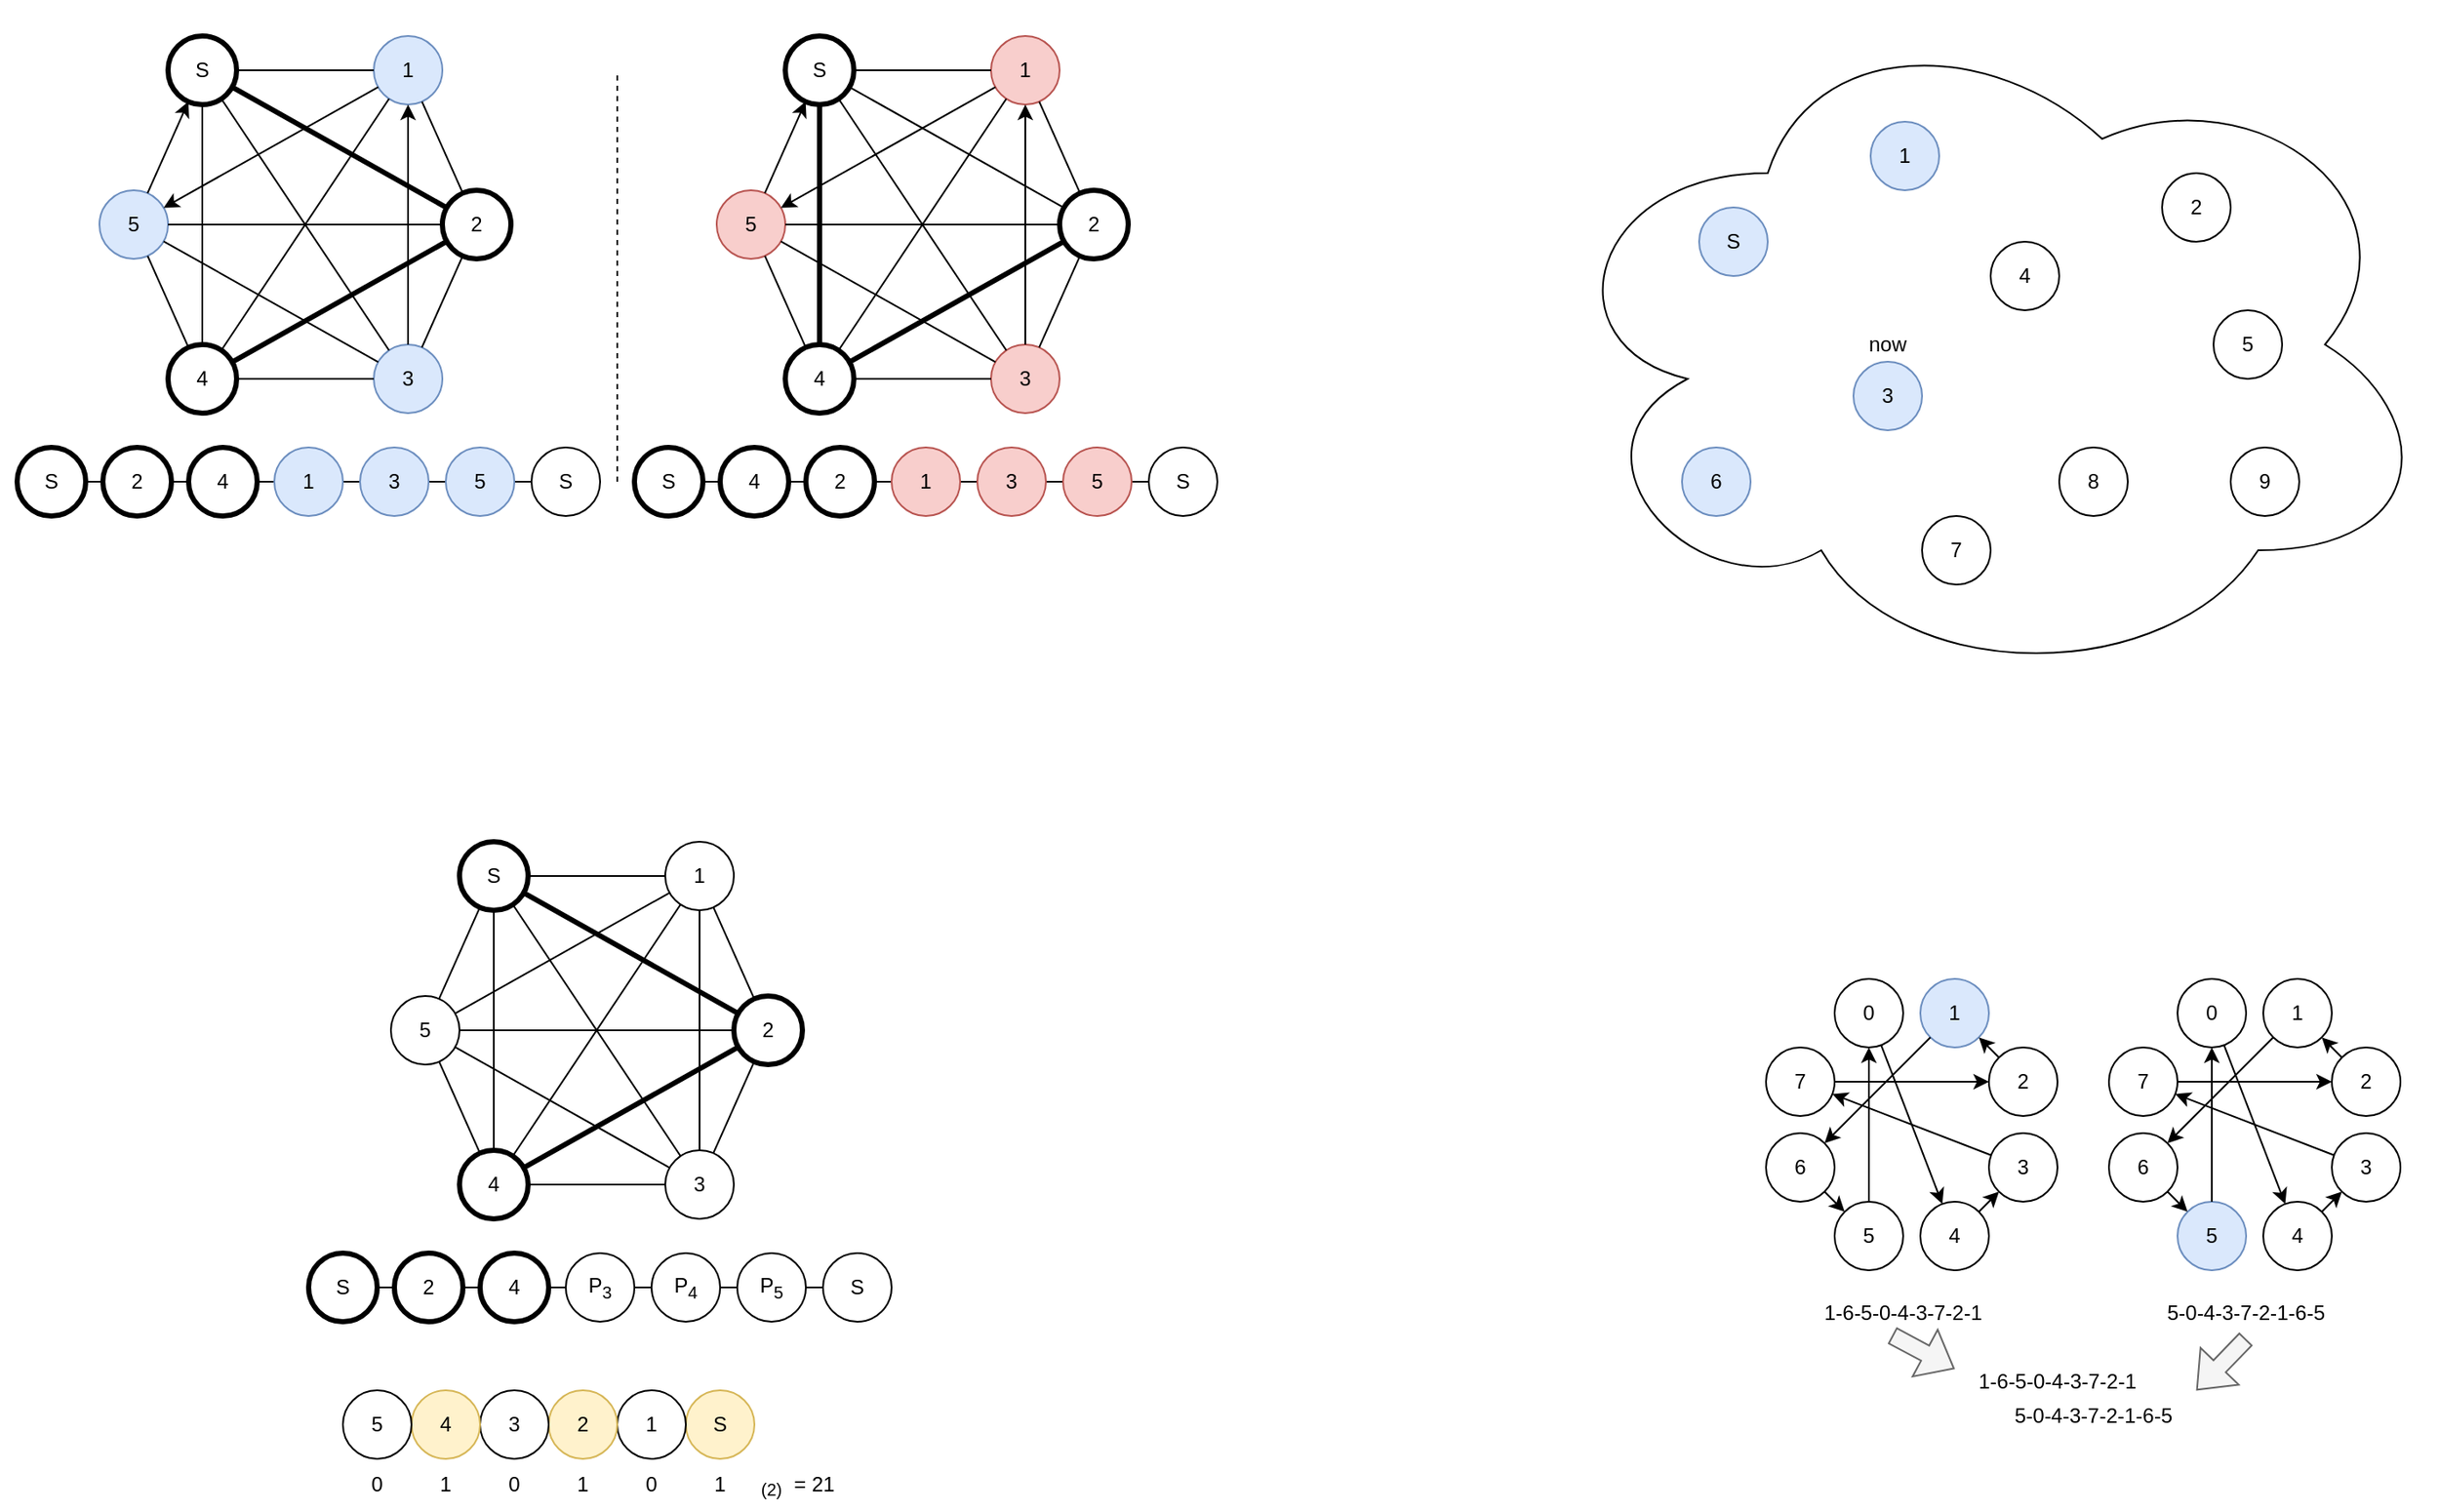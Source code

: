 <mxfile version="26.2.14">
  <diagram name="페이지-1" id="gB-FAqSu-B3ke2kAs8GE">
    <mxGraphModel dx="2066" dy="-32" grid="1" gridSize="10" guides="1" tooltips="1" connect="1" arrows="1" fold="1" page="1" pageScale="1" pageWidth="827" pageHeight="1169" math="0" shadow="0">
      <root>
        <mxCell id="0" />
        <mxCell id="1" parent="0" />
        <mxCell id="DztG8jWdw_vd6ydKxD23-209" value="" style="rounded=0;whiteSpace=wrap;html=1;strokeColor=none;" parent="1" vertex="1">
          <mxGeometry x="1100" y="1940" width="390" height="290" as="geometry" />
        </mxCell>
        <mxCell id="DztG8jWdw_vd6ydKxD23-167" value="" style="ellipse;shape=cloud;whiteSpace=wrap;html=1;" parent="1" vertex="1">
          <mxGeometry x="981" y="1380" width="520" height="400" as="geometry" />
        </mxCell>
        <mxCell id="DztG8jWdw_vd6ydKxD23-152" value="" style="rounded=0;whiteSpace=wrap;html=1;strokeColor=none;" parent="1" vertex="1">
          <mxGeometry x="270" y="2180" width="310" height="80" as="geometry" />
        </mxCell>
        <mxCell id="DztG8jWdw_vd6ydKxD23-26" value="" style="rounded=0;whiteSpace=wrap;html=1;strokeColor=none;" parent="1" vertex="1">
          <mxGeometry x="80" y="1390" width="360" height="300" as="geometry" />
        </mxCell>
        <mxCell id="DztG8jWdw_vd6ydKxD23-39" value="" style="endArrow=none;html=1;rounded=0;" parent="1" source="DztG8jWdw_vd6ydKxD23-32" target="DztG8jWdw_vd6ydKxD23-36" edge="1">
          <mxGeometry width="50" height="50" relative="1" as="geometry">
            <mxPoint x="230" y="1660" as="sourcePoint" />
            <mxPoint x="280" y="1610" as="targetPoint" />
          </mxGeometry>
        </mxCell>
        <mxCell id="DztG8jWdw_vd6ydKxD23-1" value="S" style="ellipse;whiteSpace=wrap;html=1;aspect=fixed;strokeWidth=3;" parent="1" vertex="1">
          <mxGeometry x="178" y="1400" width="40" height="40" as="geometry" />
        </mxCell>
        <mxCell id="DztG8jWdw_vd6ydKxD23-2" value="1" style="ellipse;whiteSpace=wrap;html=1;aspect=fixed;fillColor=#dae8fc;strokeColor=#6c8ebf;" parent="1" vertex="1">
          <mxGeometry x="298" y="1400" width="40" height="40" as="geometry" />
        </mxCell>
        <mxCell id="DztG8jWdw_vd6ydKxD23-3" value="4" style="ellipse;whiteSpace=wrap;html=1;aspect=fixed;strokeWidth=3;" parent="1" vertex="1">
          <mxGeometry x="178" y="1580" width="40" height="40" as="geometry" />
        </mxCell>
        <mxCell id="DztG8jWdw_vd6ydKxD23-4" value="3" style="ellipse;whiteSpace=wrap;html=1;aspect=fixed;fillColor=#dae8fc;strokeColor=#6c8ebf;" parent="1" vertex="1">
          <mxGeometry x="298" y="1580" width="40" height="40" as="geometry" />
        </mxCell>
        <mxCell id="DztG8jWdw_vd6ydKxD23-5" value="2" style="ellipse;whiteSpace=wrap;html=1;aspect=fixed;strokeWidth=3;" parent="1" vertex="1">
          <mxGeometry x="338" y="1490" width="40" height="40" as="geometry" />
        </mxCell>
        <mxCell id="DztG8jWdw_vd6ydKxD23-6" value="5" style="ellipse;whiteSpace=wrap;html=1;aspect=fixed;fillColor=#dae8fc;strokeColor=#6c8ebf;" parent="1" vertex="1">
          <mxGeometry x="138" y="1490" width="40" height="40" as="geometry" />
        </mxCell>
        <mxCell id="DztG8jWdw_vd6ydKxD23-15" value="" style="endArrow=none;html=1;rounded=0;" parent="1" source="DztG8jWdw_vd6ydKxD23-6" target="DztG8jWdw_vd6ydKxD23-4" edge="1">
          <mxGeometry width="50" height="50" relative="1" as="geometry">
            <mxPoint x="368" y="1640" as="sourcePoint" />
            <mxPoint x="418" y="1590" as="targetPoint" />
          </mxGeometry>
        </mxCell>
        <mxCell id="DztG8jWdw_vd6ydKxD23-16" value="" style="endArrow=none;html=1;rounded=0;" parent="1" source="DztG8jWdw_vd6ydKxD23-6" target="DztG8jWdw_vd6ydKxD23-5" edge="1">
          <mxGeometry width="50" height="50" relative="1" as="geometry">
            <mxPoint x="368" y="1640" as="sourcePoint" />
            <mxPoint x="418" y="1590" as="targetPoint" />
          </mxGeometry>
        </mxCell>
        <mxCell id="DztG8jWdw_vd6ydKxD23-17" value="" style="endArrow=none;html=1;rounded=0;strokeWidth=3;" parent="1" source="DztG8jWdw_vd6ydKxD23-5" target="DztG8jWdw_vd6ydKxD23-1" edge="1">
          <mxGeometry width="50" height="50" relative="1" as="geometry">
            <mxPoint x="368" y="1640" as="sourcePoint" />
            <mxPoint x="418" y="1590" as="targetPoint" />
          </mxGeometry>
        </mxCell>
        <mxCell id="DztG8jWdw_vd6ydKxD23-18" value="" style="endArrow=none;html=1;rounded=0;" parent="1" source="DztG8jWdw_vd6ydKxD23-3" target="DztG8jWdw_vd6ydKxD23-2" edge="1">
          <mxGeometry width="50" height="50" relative="1" as="geometry">
            <mxPoint x="368" y="1640" as="sourcePoint" />
            <mxPoint x="318" y="1420" as="targetPoint" />
          </mxGeometry>
        </mxCell>
        <mxCell id="DztG8jWdw_vd6ydKxD23-19" value="" style="endArrow=none;html=1;rounded=0;" parent="1" source="DztG8jWdw_vd6ydKxD23-3" target="DztG8jWdw_vd6ydKxD23-1" edge="1">
          <mxGeometry width="50" height="50" relative="1" as="geometry">
            <mxPoint x="368" y="1640" as="sourcePoint" />
            <mxPoint x="418" y="1590" as="targetPoint" />
          </mxGeometry>
        </mxCell>
        <mxCell id="DztG8jWdw_vd6ydKxD23-21" value="" style="endArrow=none;html=1;rounded=0;" parent="1" source="DztG8jWdw_vd6ydKxD23-3" target="DztG8jWdw_vd6ydKxD23-6" edge="1">
          <mxGeometry width="50" height="50" relative="1" as="geometry">
            <mxPoint x="368" y="1640" as="sourcePoint" />
            <mxPoint x="418" y="1590" as="targetPoint" />
          </mxGeometry>
        </mxCell>
        <mxCell id="DztG8jWdw_vd6ydKxD23-22" value="" style="endArrow=none;html=1;rounded=0;" parent="1" source="DztG8jWdw_vd6ydKxD23-3" target="DztG8jWdw_vd6ydKxD23-4" edge="1">
          <mxGeometry width="50" height="50" relative="1" as="geometry">
            <mxPoint x="368" y="1630" as="sourcePoint" />
            <mxPoint x="418" y="1580" as="targetPoint" />
          </mxGeometry>
        </mxCell>
        <mxCell id="DztG8jWdw_vd6ydKxD23-23" value="" style="endArrow=none;html=1;rounded=0;" parent="1" source="DztG8jWdw_vd6ydKxD23-4" target="DztG8jWdw_vd6ydKxD23-5" edge="1">
          <mxGeometry width="50" height="50" relative="1" as="geometry">
            <mxPoint x="368" y="1640" as="sourcePoint" />
            <mxPoint x="418" y="1590" as="targetPoint" />
          </mxGeometry>
        </mxCell>
        <mxCell id="DztG8jWdw_vd6ydKxD23-24" value="" style="endArrow=none;html=1;rounded=0;" parent="1" source="DztG8jWdw_vd6ydKxD23-5" target="DztG8jWdw_vd6ydKxD23-2" edge="1">
          <mxGeometry width="50" height="50" relative="1" as="geometry">
            <mxPoint x="368" y="1640" as="sourcePoint" />
            <mxPoint x="418" y="1590" as="targetPoint" />
          </mxGeometry>
        </mxCell>
        <mxCell id="DztG8jWdw_vd6ydKxD23-25" value="" style="endArrow=none;html=1;rounded=0;" parent="1" source="DztG8jWdw_vd6ydKxD23-2" target="DztG8jWdw_vd6ydKxD23-1" edge="1">
          <mxGeometry width="50" height="50" relative="1" as="geometry">
            <mxPoint x="368" y="1650" as="sourcePoint" />
            <mxPoint x="418" y="1600" as="targetPoint" />
          </mxGeometry>
        </mxCell>
        <mxCell id="DztG8jWdw_vd6ydKxD23-28" value="" style="endArrow=none;html=1;rounded=0;strokeWidth=3;" parent="1" source="DztG8jWdw_vd6ydKxD23-3" target="DztG8jWdw_vd6ydKxD23-5" edge="1">
          <mxGeometry width="50" height="50" relative="1" as="geometry">
            <mxPoint x="268" y="1660" as="sourcePoint" />
            <mxPoint x="318" y="1610" as="targetPoint" />
          </mxGeometry>
        </mxCell>
        <mxCell id="DztG8jWdw_vd6ydKxD23-29" value="" style="endArrow=none;html=1;rounded=0;" parent="1" source="DztG8jWdw_vd6ydKxD23-1" target="DztG8jWdw_vd6ydKxD23-4" edge="1">
          <mxGeometry width="50" height="50" relative="1" as="geometry">
            <mxPoint x="268" y="1660" as="sourcePoint" />
            <mxPoint x="318" y="1610" as="targetPoint" />
          </mxGeometry>
        </mxCell>
        <mxCell id="DztG8jWdw_vd6ydKxD23-32" value="S" style="ellipse;whiteSpace=wrap;html=1;aspect=fixed;strokeWidth=3;" parent="1" vertex="1">
          <mxGeometry x="90" y="1640" width="40" height="40" as="geometry" />
        </mxCell>
        <mxCell id="DztG8jWdw_vd6ydKxD23-33" value="2" style="ellipse;whiteSpace=wrap;html=1;aspect=fixed;strokeWidth=3;" parent="1" vertex="1">
          <mxGeometry x="140" y="1640" width="40" height="40" as="geometry" />
        </mxCell>
        <mxCell id="DztG8jWdw_vd6ydKxD23-34" value="1" style="ellipse;whiteSpace=wrap;html=1;aspect=fixed;fillColor=#dae8fc;strokeColor=#6c8ebf;" parent="1" vertex="1">
          <mxGeometry x="240" y="1640" width="40" height="40" as="geometry" />
        </mxCell>
        <mxCell id="DztG8jWdw_vd6ydKxD23-35" value="4" style="ellipse;whiteSpace=wrap;html=1;aspect=fixed;strokeWidth=3;" parent="1" vertex="1">
          <mxGeometry x="190" y="1640" width="40" height="40" as="geometry" />
        </mxCell>
        <mxCell id="DztG8jWdw_vd6ydKxD23-36" value="S" style="ellipse;whiteSpace=wrap;html=1;aspect=fixed;" parent="1" vertex="1">
          <mxGeometry x="390" y="1640" width="40" height="40" as="geometry" />
        </mxCell>
        <mxCell id="DztG8jWdw_vd6ydKxD23-37" value="5" style="ellipse;whiteSpace=wrap;html=1;aspect=fixed;fillColor=#dae8fc;strokeColor=#6c8ebf;" parent="1" vertex="1">
          <mxGeometry x="340" y="1640" width="40" height="40" as="geometry" />
        </mxCell>
        <mxCell id="DztG8jWdw_vd6ydKxD23-38" value="3" style="ellipse;whiteSpace=wrap;html=1;aspect=fixed;fillColor=#dae8fc;strokeColor=#6c8ebf;" parent="1" vertex="1">
          <mxGeometry x="290" y="1640" width="40" height="40" as="geometry" />
        </mxCell>
        <mxCell id="DztG8jWdw_vd6ydKxD23-40" value="" style="rounded=0;whiteSpace=wrap;html=1;strokeColor=none;" parent="1" vertex="1">
          <mxGeometry x="440" y="1390" width="360" height="300" as="geometry" />
        </mxCell>
        <mxCell id="DztG8jWdw_vd6ydKxD23-41" value="" style="endArrow=none;html=1;rounded=0;" parent="1" source="DztG8jWdw_vd6ydKxD23-63" target="DztG8jWdw_vd6ydKxD23-67" edge="1">
          <mxGeometry width="50" height="50" relative="1" as="geometry">
            <mxPoint x="590" y="1660" as="sourcePoint" />
            <mxPoint x="640" y="1610" as="targetPoint" />
          </mxGeometry>
        </mxCell>
        <mxCell id="DztG8jWdw_vd6ydKxD23-42" value="S" style="ellipse;whiteSpace=wrap;html=1;aspect=fixed;strokeWidth=3;" parent="1" vertex="1">
          <mxGeometry x="538" y="1400" width="40" height="40" as="geometry" />
        </mxCell>
        <mxCell id="DztG8jWdw_vd6ydKxD23-43" value="1" style="ellipse;whiteSpace=wrap;html=1;aspect=fixed;fillColor=#f8cecc;strokeColor=#b85450;" parent="1" vertex="1">
          <mxGeometry x="658" y="1400" width="40" height="40" as="geometry" />
        </mxCell>
        <mxCell id="DztG8jWdw_vd6ydKxD23-44" value="4" style="ellipse;whiteSpace=wrap;html=1;aspect=fixed;strokeWidth=3;" parent="1" vertex="1">
          <mxGeometry x="538" y="1580" width="40" height="40" as="geometry" />
        </mxCell>
        <mxCell id="DztG8jWdw_vd6ydKxD23-45" value="3" style="ellipse;whiteSpace=wrap;html=1;aspect=fixed;fillColor=#f8cecc;strokeColor=#b85450;" parent="1" vertex="1">
          <mxGeometry x="658" y="1580" width="40" height="40" as="geometry" />
        </mxCell>
        <mxCell id="DztG8jWdw_vd6ydKxD23-46" value="2" style="ellipse;whiteSpace=wrap;html=1;aspect=fixed;strokeWidth=3;" parent="1" vertex="1">
          <mxGeometry x="698" y="1490" width="40" height="40" as="geometry" />
        </mxCell>
        <mxCell id="DztG8jWdw_vd6ydKxD23-47" value="5" style="ellipse;whiteSpace=wrap;html=1;aspect=fixed;fillColor=#f8cecc;strokeColor=#b85450;" parent="1" vertex="1">
          <mxGeometry x="498" y="1490" width="40" height="40" as="geometry" />
        </mxCell>
        <mxCell id="DztG8jWdw_vd6ydKxD23-48" value="" style="endArrow=none;html=1;rounded=0;" parent="1" source="DztG8jWdw_vd6ydKxD23-47" target="DztG8jWdw_vd6ydKxD23-45" edge="1">
          <mxGeometry width="50" height="50" relative="1" as="geometry">
            <mxPoint x="728" y="1640" as="sourcePoint" />
            <mxPoint x="778" y="1590" as="targetPoint" />
          </mxGeometry>
        </mxCell>
        <mxCell id="DztG8jWdw_vd6ydKxD23-49" value="" style="endArrow=none;html=1;rounded=0;" parent="1" source="DztG8jWdw_vd6ydKxD23-47" target="DztG8jWdw_vd6ydKxD23-46" edge="1">
          <mxGeometry width="50" height="50" relative="1" as="geometry">
            <mxPoint x="728" y="1640" as="sourcePoint" />
            <mxPoint x="778" y="1590" as="targetPoint" />
          </mxGeometry>
        </mxCell>
        <mxCell id="DztG8jWdw_vd6ydKxD23-50" value="" style="endArrow=none;html=1;rounded=0;strokeWidth=1;" parent="1" source="DztG8jWdw_vd6ydKxD23-46" target="DztG8jWdw_vd6ydKxD23-42" edge="1">
          <mxGeometry width="50" height="50" relative="1" as="geometry">
            <mxPoint x="728" y="1640" as="sourcePoint" />
            <mxPoint x="778" y="1590" as="targetPoint" />
          </mxGeometry>
        </mxCell>
        <mxCell id="DztG8jWdw_vd6ydKxD23-51" value="" style="endArrow=none;html=1;rounded=0;" parent="1" source="DztG8jWdw_vd6ydKxD23-44" target="DztG8jWdw_vd6ydKxD23-43" edge="1">
          <mxGeometry width="50" height="50" relative="1" as="geometry">
            <mxPoint x="728" y="1640" as="sourcePoint" />
            <mxPoint x="678" y="1420" as="targetPoint" />
          </mxGeometry>
        </mxCell>
        <mxCell id="DztG8jWdw_vd6ydKxD23-52" value="" style="endArrow=none;html=1;rounded=0;strokeWidth=3;" parent="1" source="DztG8jWdw_vd6ydKxD23-44" target="DztG8jWdw_vd6ydKxD23-42" edge="1">
          <mxGeometry width="50" height="50" relative="1" as="geometry">
            <mxPoint x="728" y="1640" as="sourcePoint" />
            <mxPoint x="778" y="1590" as="targetPoint" />
          </mxGeometry>
        </mxCell>
        <mxCell id="DztG8jWdw_vd6ydKxD23-53" value="" style="endArrow=classic;html=1;rounded=0;startArrow=none;startFill=0;endFill=1;" parent="1" source="DztG8jWdw_vd6ydKxD23-47" target="DztG8jWdw_vd6ydKxD23-42" edge="1">
          <mxGeometry width="50" height="50" relative="1" as="geometry">
            <mxPoint x="728" y="1640" as="sourcePoint" />
            <mxPoint x="778" y="1590" as="targetPoint" />
          </mxGeometry>
        </mxCell>
        <mxCell id="DztG8jWdw_vd6ydKxD23-54" value="" style="endArrow=none;html=1;rounded=0;" parent="1" source="DztG8jWdw_vd6ydKxD23-44" target="DztG8jWdw_vd6ydKxD23-47" edge="1">
          <mxGeometry width="50" height="50" relative="1" as="geometry">
            <mxPoint x="728" y="1640" as="sourcePoint" />
            <mxPoint x="778" y="1590" as="targetPoint" />
          </mxGeometry>
        </mxCell>
        <mxCell id="DztG8jWdw_vd6ydKxD23-55" value="" style="endArrow=none;html=1;rounded=0;" parent="1" source="DztG8jWdw_vd6ydKxD23-44" target="DztG8jWdw_vd6ydKxD23-45" edge="1">
          <mxGeometry width="50" height="50" relative="1" as="geometry">
            <mxPoint x="728" y="1630" as="sourcePoint" />
            <mxPoint x="778" y="1580" as="targetPoint" />
          </mxGeometry>
        </mxCell>
        <mxCell id="DztG8jWdw_vd6ydKxD23-56" value="" style="endArrow=none;html=1;rounded=0;" parent="1" source="DztG8jWdw_vd6ydKxD23-45" target="DztG8jWdw_vd6ydKxD23-46" edge="1">
          <mxGeometry width="50" height="50" relative="1" as="geometry">
            <mxPoint x="728" y="1640" as="sourcePoint" />
            <mxPoint x="778" y="1590" as="targetPoint" />
          </mxGeometry>
        </mxCell>
        <mxCell id="DztG8jWdw_vd6ydKxD23-57" value="" style="endArrow=none;html=1;rounded=0;" parent="1" source="DztG8jWdw_vd6ydKxD23-46" target="DztG8jWdw_vd6ydKxD23-43" edge="1">
          <mxGeometry width="50" height="50" relative="1" as="geometry">
            <mxPoint x="728" y="1640" as="sourcePoint" />
            <mxPoint x="778" y="1590" as="targetPoint" />
          </mxGeometry>
        </mxCell>
        <mxCell id="DztG8jWdw_vd6ydKxD23-58" value="" style="endArrow=none;html=1;rounded=0;" parent="1" source="DztG8jWdw_vd6ydKxD23-43" target="DztG8jWdw_vd6ydKxD23-42" edge="1">
          <mxGeometry width="50" height="50" relative="1" as="geometry">
            <mxPoint x="728" y="1650" as="sourcePoint" />
            <mxPoint x="778" y="1600" as="targetPoint" />
          </mxGeometry>
        </mxCell>
        <mxCell id="DztG8jWdw_vd6ydKxD23-59" value="" style="endArrow=none;html=1;rounded=0;strokeWidth=3;" parent="1" source="DztG8jWdw_vd6ydKxD23-44" target="DztG8jWdw_vd6ydKxD23-46" edge="1">
          <mxGeometry width="50" height="50" relative="1" as="geometry">
            <mxPoint x="628" y="1660" as="sourcePoint" />
            <mxPoint x="678" y="1610" as="targetPoint" />
          </mxGeometry>
        </mxCell>
        <mxCell id="DztG8jWdw_vd6ydKxD23-60" value="" style="endArrow=none;html=1;rounded=0;" parent="1" source="DztG8jWdw_vd6ydKxD23-42" target="DztG8jWdw_vd6ydKxD23-45" edge="1">
          <mxGeometry width="50" height="50" relative="1" as="geometry">
            <mxPoint x="628" y="1660" as="sourcePoint" />
            <mxPoint x="678" y="1610" as="targetPoint" />
          </mxGeometry>
        </mxCell>
        <mxCell id="DztG8jWdw_vd6ydKxD23-61" value="" style="endArrow=none;html=1;rounded=0;startArrow=classic;startFill=1;" parent="1" source="DztG8jWdw_vd6ydKxD23-43" target="DztG8jWdw_vd6ydKxD23-45" edge="1">
          <mxGeometry width="50" height="50" relative="1" as="geometry">
            <mxPoint x="628" y="1660" as="sourcePoint" />
            <mxPoint x="678" y="1610" as="targetPoint" />
          </mxGeometry>
        </mxCell>
        <mxCell id="DztG8jWdw_vd6ydKxD23-62" value="" style="endArrow=classic;html=1;rounded=0;startArrow=none;startFill=0;endFill=1;" parent="1" source="DztG8jWdw_vd6ydKxD23-43" target="DztG8jWdw_vd6ydKxD23-47" edge="1">
          <mxGeometry width="50" height="50" relative="1" as="geometry">
            <mxPoint x="628" y="1660" as="sourcePoint" />
            <mxPoint x="678" y="1610" as="targetPoint" />
          </mxGeometry>
        </mxCell>
        <mxCell id="DztG8jWdw_vd6ydKxD23-63" value="S" style="ellipse;whiteSpace=wrap;html=1;aspect=fixed;strokeWidth=3;" parent="1" vertex="1">
          <mxGeometry x="450" y="1640" width="40" height="40" as="geometry" />
        </mxCell>
        <mxCell id="DztG8jWdw_vd6ydKxD23-64" value="4" style="ellipse;whiteSpace=wrap;html=1;aspect=fixed;strokeWidth=3;" parent="1" vertex="1">
          <mxGeometry x="500" y="1640" width="40" height="40" as="geometry" />
        </mxCell>
        <mxCell id="DztG8jWdw_vd6ydKxD23-65" value="1" style="ellipse;whiteSpace=wrap;html=1;aspect=fixed;fillColor=#f8cecc;strokeColor=#b85450;" parent="1" vertex="1">
          <mxGeometry x="600" y="1640" width="40" height="40" as="geometry" />
        </mxCell>
        <mxCell id="DztG8jWdw_vd6ydKxD23-66" value="2" style="ellipse;whiteSpace=wrap;html=1;aspect=fixed;strokeWidth=3;" parent="1" vertex="1">
          <mxGeometry x="550" y="1640" width="40" height="40" as="geometry" />
        </mxCell>
        <mxCell id="DztG8jWdw_vd6ydKxD23-67" value="S" style="ellipse;whiteSpace=wrap;html=1;aspect=fixed;" parent="1" vertex="1">
          <mxGeometry x="750" y="1640" width="40" height="40" as="geometry" />
        </mxCell>
        <mxCell id="DztG8jWdw_vd6ydKxD23-68" value="5" style="ellipse;whiteSpace=wrap;html=1;aspect=fixed;fillColor=#f8cecc;strokeColor=#b85450;" parent="1" vertex="1">
          <mxGeometry x="700" y="1640" width="40" height="40" as="geometry" />
        </mxCell>
        <mxCell id="DztG8jWdw_vd6ydKxD23-69" value="3" style="ellipse;whiteSpace=wrap;html=1;aspect=fixed;fillColor=#f8cecc;strokeColor=#b85450;" parent="1" vertex="1">
          <mxGeometry x="650" y="1640" width="40" height="40" as="geometry" />
        </mxCell>
        <mxCell id="DztG8jWdw_vd6ydKxD23-70" value="" style="endArrow=none;html=1;rounded=0;dashed=1;" parent="1" edge="1">
          <mxGeometry width="50" height="50" relative="1" as="geometry">
            <mxPoint x="440" y="1660" as="sourcePoint" />
            <mxPoint x="440" y="1420" as="targetPoint" />
          </mxGeometry>
        </mxCell>
        <mxCell id="DztG8jWdw_vd6ydKxD23-72" value="" style="endArrow=classic;html=1;rounded=0;" parent="1" source="DztG8jWdw_vd6ydKxD23-6" target="DztG8jWdw_vd6ydKxD23-1" edge="1">
          <mxGeometry width="50" height="50" relative="1" as="geometry">
            <mxPoint x="320" y="1550" as="sourcePoint" />
            <mxPoint x="370" y="1500" as="targetPoint" />
          </mxGeometry>
        </mxCell>
        <mxCell id="DztG8jWdw_vd6ydKxD23-73" value="" style="endArrow=classic;html=1;rounded=0;" parent="1" source="DztG8jWdw_vd6ydKxD23-2" target="DztG8jWdw_vd6ydKxD23-6" edge="1">
          <mxGeometry width="50" height="50" relative="1" as="geometry">
            <mxPoint x="320" y="1550" as="sourcePoint" />
            <mxPoint x="370" y="1500" as="targetPoint" />
          </mxGeometry>
        </mxCell>
        <mxCell id="DztG8jWdw_vd6ydKxD23-74" value="" style="endArrow=classic;html=1;rounded=0;" parent="1" source="DztG8jWdw_vd6ydKxD23-4" target="DztG8jWdw_vd6ydKxD23-2" edge="1">
          <mxGeometry width="50" height="50" relative="1" as="geometry">
            <mxPoint x="320" y="1550" as="sourcePoint" />
            <mxPoint x="370" y="1500" as="targetPoint" />
          </mxGeometry>
        </mxCell>
        <mxCell id="DztG8jWdw_vd6ydKxD23-107" value="" style="rounded=0;whiteSpace=wrap;html=1;strokeColor=none;" parent="1" vertex="1">
          <mxGeometry x="250" y="1860" width="360" height="300" as="geometry" />
        </mxCell>
        <mxCell id="DztG8jWdw_vd6ydKxD23-108" value="" style="endArrow=none;html=1;rounded=0;" parent="1" source="DztG8jWdw_vd6ydKxD23-127" target="DztG8jWdw_vd6ydKxD23-131" edge="1">
          <mxGeometry width="50" height="50" relative="1" as="geometry">
            <mxPoint x="400" y="2130" as="sourcePoint" />
            <mxPoint x="450" y="2080" as="targetPoint" />
          </mxGeometry>
        </mxCell>
        <mxCell id="DztG8jWdw_vd6ydKxD23-109" value="S" style="ellipse;whiteSpace=wrap;html=1;aspect=fixed;strokeWidth=3;" parent="1" vertex="1">
          <mxGeometry x="348" y="1870" width="40" height="40" as="geometry" />
        </mxCell>
        <mxCell id="DztG8jWdw_vd6ydKxD23-110" value="1" style="ellipse;whiteSpace=wrap;html=1;aspect=fixed;" parent="1" vertex="1">
          <mxGeometry x="468" y="1870" width="40" height="40" as="geometry" />
        </mxCell>
        <mxCell id="DztG8jWdw_vd6ydKxD23-111" value="4" style="ellipse;whiteSpace=wrap;html=1;aspect=fixed;strokeWidth=3;" parent="1" vertex="1">
          <mxGeometry x="348" y="2050" width="40" height="40" as="geometry" />
        </mxCell>
        <mxCell id="DztG8jWdw_vd6ydKxD23-112" value="3" style="ellipse;whiteSpace=wrap;html=1;aspect=fixed;" parent="1" vertex="1">
          <mxGeometry x="468" y="2050" width="40" height="40" as="geometry" />
        </mxCell>
        <mxCell id="DztG8jWdw_vd6ydKxD23-113" value="2" style="ellipse;whiteSpace=wrap;html=1;aspect=fixed;strokeWidth=3;" parent="1" vertex="1">
          <mxGeometry x="508" y="1960" width="40" height="40" as="geometry" />
        </mxCell>
        <mxCell id="DztG8jWdw_vd6ydKxD23-114" value="5" style="ellipse;whiteSpace=wrap;html=1;aspect=fixed;" parent="1" vertex="1">
          <mxGeometry x="308" y="1960" width="40" height="40" as="geometry" />
        </mxCell>
        <mxCell id="DztG8jWdw_vd6ydKxD23-115" value="" style="endArrow=none;html=1;rounded=0;" parent="1" source="DztG8jWdw_vd6ydKxD23-114" target="DztG8jWdw_vd6ydKxD23-112" edge="1">
          <mxGeometry width="50" height="50" relative="1" as="geometry">
            <mxPoint x="538" y="2110" as="sourcePoint" />
            <mxPoint x="588" y="2060" as="targetPoint" />
          </mxGeometry>
        </mxCell>
        <mxCell id="DztG8jWdw_vd6ydKxD23-116" value="" style="endArrow=none;html=1;rounded=0;" parent="1" source="DztG8jWdw_vd6ydKxD23-114" target="DztG8jWdw_vd6ydKxD23-113" edge="1">
          <mxGeometry width="50" height="50" relative="1" as="geometry">
            <mxPoint x="538" y="2110" as="sourcePoint" />
            <mxPoint x="588" y="2060" as="targetPoint" />
          </mxGeometry>
        </mxCell>
        <mxCell id="DztG8jWdw_vd6ydKxD23-117" value="" style="endArrow=none;html=1;rounded=0;strokeWidth=3;" parent="1" source="DztG8jWdw_vd6ydKxD23-113" target="DztG8jWdw_vd6ydKxD23-109" edge="1">
          <mxGeometry width="50" height="50" relative="1" as="geometry">
            <mxPoint x="538" y="2110" as="sourcePoint" />
            <mxPoint x="588" y="2060" as="targetPoint" />
          </mxGeometry>
        </mxCell>
        <mxCell id="DztG8jWdw_vd6ydKxD23-118" value="" style="endArrow=none;html=1;rounded=0;" parent="1" source="DztG8jWdw_vd6ydKxD23-111" target="DztG8jWdw_vd6ydKxD23-110" edge="1">
          <mxGeometry width="50" height="50" relative="1" as="geometry">
            <mxPoint x="538" y="2110" as="sourcePoint" />
            <mxPoint x="488" y="1890" as="targetPoint" />
          </mxGeometry>
        </mxCell>
        <mxCell id="DztG8jWdw_vd6ydKxD23-119" value="" style="endArrow=none;html=1;rounded=0;" parent="1" source="DztG8jWdw_vd6ydKxD23-111" target="DztG8jWdw_vd6ydKxD23-109" edge="1">
          <mxGeometry width="50" height="50" relative="1" as="geometry">
            <mxPoint x="538" y="2110" as="sourcePoint" />
            <mxPoint x="588" y="2060" as="targetPoint" />
          </mxGeometry>
        </mxCell>
        <mxCell id="DztG8jWdw_vd6ydKxD23-120" value="" style="endArrow=none;html=1;rounded=0;" parent="1" source="DztG8jWdw_vd6ydKxD23-111" target="DztG8jWdw_vd6ydKxD23-114" edge="1">
          <mxGeometry width="50" height="50" relative="1" as="geometry">
            <mxPoint x="538" y="2110" as="sourcePoint" />
            <mxPoint x="588" y="2060" as="targetPoint" />
          </mxGeometry>
        </mxCell>
        <mxCell id="DztG8jWdw_vd6ydKxD23-121" value="" style="endArrow=none;html=1;rounded=0;" parent="1" source="DztG8jWdw_vd6ydKxD23-111" target="DztG8jWdw_vd6ydKxD23-112" edge="1">
          <mxGeometry width="50" height="50" relative="1" as="geometry">
            <mxPoint x="538" y="2100" as="sourcePoint" />
            <mxPoint x="588" y="2050" as="targetPoint" />
          </mxGeometry>
        </mxCell>
        <mxCell id="DztG8jWdw_vd6ydKxD23-122" value="" style="endArrow=none;html=1;rounded=0;" parent="1" source="DztG8jWdw_vd6ydKxD23-112" target="DztG8jWdw_vd6ydKxD23-113" edge="1">
          <mxGeometry width="50" height="50" relative="1" as="geometry">
            <mxPoint x="538" y="2110" as="sourcePoint" />
            <mxPoint x="588" y="2060" as="targetPoint" />
          </mxGeometry>
        </mxCell>
        <mxCell id="DztG8jWdw_vd6ydKxD23-123" value="" style="endArrow=none;html=1;rounded=0;" parent="1" source="DztG8jWdw_vd6ydKxD23-113" target="DztG8jWdw_vd6ydKxD23-110" edge="1">
          <mxGeometry width="50" height="50" relative="1" as="geometry">
            <mxPoint x="538" y="2110" as="sourcePoint" />
            <mxPoint x="588" y="2060" as="targetPoint" />
          </mxGeometry>
        </mxCell>
        <mxCell id="DztG8jWdw_vd6ydKxD23-124" value="" style="endArrow=none;html=1;rounded=0;" parent="1" source="DztG8jWdw_vd6ydKxD23-110" target="DztG8jWdw_vd6ydKxD23-109" edge="1">
          <mxGeometry width="50" height="50" relative="1" as="geometry">
            <mxPoint x="538" y="2120" as="sourcePoint" />
            <mxPoint x="588" y="2070" as="targetPoint" />
          </mxGeometry>
        </mxCell>
        <mxCell id="DztG8jWdw_vd6ydKxD23-125" value="" style="endArrow=none;html=1;rounded=0;strokeWidth=3;" parent="1" source="DztG8jWdw_vd6ydKxD23-111" target="DztG8jWdw_vd6ydKxD23-113" edge="1">
          <mxGeometry width="50" height="50" relative="1" as="geometry">
            <mxPoint x="438" y="2130" as="sourcePoint" />
            <mxPoint x="488" y="2080" as="targetPoint" />
          </mxGeometry>
        </mxCell>
        <mxCell id="DztG8jWdw_vd6ydKxD23-126" value="" style="endArrow=none;html=1;rounded=0;" parent="1" source="DztG8jWdw_vd6ydKxD23-109" target="DztG8jWdw_vd6ydKxD23-112" edge="1">
          <mxGeometry width="50" height="50" relative="1" as="geometry">
            <mxPoint x="438" y="2130" as="sourcePoint" />
            <mxPoint x="488" y="2080" as="targetPoint" />
          </mxGeometry>
        </mxCell>
        <mxCell id="DztG8jWdw_vd6ydKxD23-127" value="S" style="ellipse;whiteSpace=wrap;html=1;aspect=fixed;strokeWidth=3;" parent="1" vertex="1">
          <mxGeometry x="260" y="2110" width="40" height="40" as="geometry" />
        </mxCell>
        <mxCell id="DztG8jWdw_vd6ydKxD23-128" value="2" style="ellipse;whiteSpace=wrap;html=1;aspect=fixed;strokeWidth=3;" parent="1" vertex="1">
          <mxGeometry x="310" y="2110" width="40" height="40" as="geometry" />
        </mxCell>
        <mxCell id="DztG8jWdw_vd6ydKxD23-129" value="P&lt;sub&gt;3&lt;/sub&gt;" style="ellipse;whiteSpace=wrap;html=1;aspect=fixed;" parent="1" vertex="1">
          <mxGeometry x="410" y="2110" width="40" height="40" as="geometry" />
        </mxCell>
        <mxCell id="DztG8jWdw_vd6ydKxD23-130" value="4" style="ellipse;whiteSpace=wrap;html=1;aspect=fixed;strokeWidth=3;" parent="1" vertex="1">
          <mxGeometry x="360" y="2110" width="40" height="40" as="geometry" />
        </mxCell>
        <mxCell id="DztG8jWdw_vd6ydKxD23-131" value="S" style="ellipse;whiteSpace=wrap;html=1;aspect=fixed;" parent="1" vertex="1">
          <mxGeometry x="560" y="2110" width="40" height="40" as="geometry" />
        </mxCell>
        <mxCell id="DztG8jWdw_vd6ydKxD23-132" value="P&lt;sub&gt;5&lt;/sub&gt;" style="ellipse;whiteSpace=wrap;html=1;aspect=fixed;" parent="1" vertex="1">
          <mxGeometry x="510" y="2110" width="40" height="40" as="geometry" />
        </mxCell>
        <mxCell id="DztG8jWdw_vd6ydKxD23-133" value="P&lt;sub&gt;4&lt;/sub&gt;" style="ellipse;whiteSpace=wrap;html=1;aspect=fixed;" parent="1" vertex="1">
          <mxGeometry x="460" y="2110" width="40" height="40" as="geometry" />
        </mxCell>
        <mxCell id="DztG8jWdw_vd6ydKxD23-135" value="" style="endArrow=none;html=1;rounded=0;startArrow=none;startFill=0;" parent="1" source="DztG8jWdw_vd6ydKxD23-114" target="DztG8jWdw_vd6ydKxD23-109" edge="1">
          <mxGeometry width="50" height="50" relative="1" as="geometry">
            <mxPoint x="490" y="2020" as="sourcePoint" />
            <mxPoint x="540" y="1970" as="targetPoint" />
          </mxGeometry>
        </mxCell>
        <mxCell id="DztG8jWdw_vd6ydKxD23-136" value="" style="endArrow=none;html=1;rounded=0;startArrow=none;startFill=0;" parent="1" source="DztG8jWdw_vd6ydKxD23-110" target="DztG8jWdw_vd6ydKxD23-114" edge="1">
          <mxGeometry width="50" height="50" relative="1" as="geometry">
            <mxPoint x="490" y="2020" as="sourcePoint" />
            <mxPoint x="540" y="1970" as="targetPoint" />
          </mxGeometry>
        </mxCell>
        <mxCell id="DztG8jWdw_vd6ydKxD23-137" value="" style="endArrow=none;html=1;rounded=0;startArrow=none;startFill=0;" parent="1" source="DztG8jWdw_vd6ydKxD23-112" target="DztG8jWdw_vd6ydKxD23-110" edge="1">
          <mxGeometry width="50" height="50" relative="1" as="geometry">
            <mxPoint x="490" y="2020" as="sourcePoint" />
            <mxPoint x="540" y="1970" as="targetPoint" />
          </mxGeometry>
        </mxCell>
        <mxCell id="DztG8jWdw_vd6ydKxD23-138" value="S" style="ellipse;whiteSpace=wrap;html=1;aspect=fixed;fillColor=#fff2cc;strokeColor=#d6b656;" parent="1" vertex="1">
          <mxGeometry x="480" y="2190" width="40" height="40" as="geometry" />
        </mxCell>
        <mxCell id="DztG8jWdw_vd6ydKxD23-139" value="1" style="ellipse;whiteSpace=wrap;html=1;aspect=fixed;" parent="1" vertex="1">
          <mxGeometry x="440" y="2190" width="40" height="40" as="geometry" />
        </mxCell>
        <mxCell id="DztG8jWdw_vd6ydKxD23-140" value="2" style="ellipse;whiteSpace=wrap;html=1;aspect=fixed;fillColor=#fff2cc;strokeColor=#d6b656;" parent="1" vertex="1">
          <mxGeometry x="400" y="2190" width="40" height="40" as="geometry" />
        </mxCell>
        <mxCell id="DztG8jWdw_vd6ydKxD23-141" value="3" style="ellipse;whiteSpace=wrap;html=1;aspect=fixed;" parent="1" vertex="1">
          <mxGeometry x="360" y="2190" width="40" height="40" as="geometry" />
        </mxCell>
        <mxCell id="DztG8jWdw_vd6ydKxD23-142" value="4" style="ellipse;whiteSpace=wrap;html=1;aspect=fixed;fillColor=#fff2cc;strokeColor=#d6b656;" parent="1" vertex="1">
          <mxGeometry x="320" y="2190" width="40" height="40" as="geometry" />
        </mxCell>
        <mxCell id="DztG8jWdw_vd6ydKxD23-143" value="5" style="ellipse;whiteSpace=wrap;html=1;aspect=fixed;" parent="1" vertex="1">
          <mxGeometry x="280" y="2190" width="40" height="40" as="geometry" />
        </mxCell>
        <mxCell id="DztG8jWdw_vd6ydKxD23-144" value="0" style="text;html=1;align=center;verticalAlign=middle;whiteSpace=wrap;rounded=0;" parent="1" vertex="1">
          <mxGeometry x="280" y="2230" width="40" height="30" as="geometry" />
        </mxCell>
        <mxCell id="DztG8jWdw_vd6ydKxD23-145" value="1" style="text;html=1;align=center;verticalAlign=middle;whiteSpace=wrap;rounded=0;" parent="1" vertex="1">
          <mxGeometry x="320" y="2230" width="40" height="30" as="geometry" />
        </mxCell>
        <mxCell id="DztG8jWdw_vd6ydKxD23-146" value="0" style="text;html=1;align=center;verticalAlign=middle;whiteSpace=wrap;rounded=0;" parent="1" vertex="1">
          <mxGeometry x="360" y="2230" width="40" height="30" as="geometry" />
        </mxCell>
        <mxCell id="DztG8jWdw_vd6ydKxD23-147" value="1" style="text;html=1;align=center;verticalAlign=middle;whiteSpace=wrap;rounded=0;" parent="1" vertex="1">
          <mxGeometry x="400" y="2230" width="40" height="30" as="geometry" />
        </mxCell>
        <mxCell id="DztG8jWdw_vd6ydKxD23-148" value="0" style="text;html=1;align=center;verticalAlign=middle;whiteSpace=wrap;rounded=0;" parent="1" vertex="1">
          <mxGeometry x="440" y="2230" width="40" height="30" as="geometry" />
        </mxCell>
        <mxCell id="DztG8jWdw_vd6ydKxD23-149" value="1" style="text;html=1;align=center;verticalAlign=middle;whiteSpace=wrap;rounded=0;" parent="1" vertex="1">
          <mxGeometry x="480" y="2230" width="40" height="30" as="geometry" />
        </mxCell>
        <mxCell id="DztG8jWdw_vd6ydKxD23-150" value="&lt;sub&gt;(2)&lt;/sub&gt;" style="text;html=1;align=center;verticalAlign=middle;whiteSpace=wrap;rounded=0;" parent="1" vertex="1">
          <mxGeometry x="520" y="2230" width="20" height="30" as="geometry" />
        </mxCell>
        <mxCell id="DztG8jWdw_vd6ydKxD23-151" value="= 21" style="text;html=1;align=center;verticalAlign=middle;whiteSpace=wrap;rounded=0;" parent="1" vertex="1">
          <mxGeometry x="540" y="2230" width="30" height="30" as="geometry" />
        </mxCell>
        <mxCell id="DztG8jWdw_vd6ydKxD23-153" value="S" style="ellipse;whiteSpace=wrap;html=1;aspect=fixed;fillColor=#dae8fc;strokeColor=#6c8ebf;" parent="1" vertex="1">
          <mxGeometry x="1071" y="1500" width="40" height="40" as="geometry" />
        </mxCell>
        <mxCell id="DztG8jWdw_vd6ydKxD23-154" value="1" style="ellipse;whiteSpace=wrap;html=1;aspect=fixed;fillColor=#dae8fc;strokeColor=#6c8ebf;" parent="1" vertex="1">
          <mxGeometry x="1171" y="1450" width="40" height="40" as="geometry" />
        </mxCell>
        <mxCell id="DztG8jWdw_vd6ydKxD23-155" value="3" style="ellipse;whiteSpace=wrap;html=1;aspect=fixed;fillColor=#dae8fc;strokeColor=#6c8ebf;" parent="1" vertex="1">
          <mxGeometry x="1161" y="1590" width="40" height="40" as="geometry" />
        </mxCell>
        <mxCell id="DztG8jWdw_vd6ydKxD23-156" value="4" style="ellipse;whiteSpace=wrap;html=1;aspect=fixed;" parent="1" vertex="1">
          <mxGeometry x="1241" y="1520" width="40" height="40" as="geometry" />
        </mxCell>
        <mxCell id="DztG8jWdw_vd6ydKxD23-157" value="7" style="ellipse;whiteSpace=wrap;html=1;aspect=fixed;" parent="1" vertex="1">
          <mxGeometry x="1201" y="1680" width="40" height="40" as="geometry" />
        </mxCell>
        <mxCell id="DztG8jWdw_vd6ydKxD23-158" value="8" style="ellipse;whiteSpace=wrap;html=1;aspect=fixed;" parent="1" vertex="1">
          <mxGeometry x="1281" y="1640" width="40" height="40" as="geometry" />
        </mxCell>
        <mxCell id="DztG8jWdw_vd6ydKxD23-159" value="2" style="ellipse;whiteSpace=wrap;html=1;aspect=fixed;" parent="1" vertex="1">
          <mxGeometry x="1341" y="1480" width="40" height="40" as="geometry" />
        </mxCell>
        <mxCell id="DztG8jWdw_vd6ydKxD23-160" value="5" style="ellipse;whiteSpace=wrap;html=1;aspect=fixed;" parent="1" vertex="1">
          <mxGeometry x="1371" y="1560" width="40" height="40" as="geometry" />
        </mxCell>
        <mxCell id="DztG8jWdw_vd6ydKxD23-161" value="9" style="ellipse;whiteSpace=wrap;html=1;aspect=fixed;" parent="1" vertex="1">
          <mxGeometry x="1381" y="1640" width="40" height="40" as="geometry" />
        </mxCell>
        <mxCell id="DztG8jWdw_vd6ydKxD23-162" value="6" style="ellipse;whiteSpace=wrap;html=1;aspect=fixed;fillColor=#dae8fc;strokeColor=#6c8ebf;" parent="1" vertex="1">
          <mxGeometry x="1061" y="1640" width="40" height="40" as="geometry" />
        </mxCell>
        <mxCell id="DztG8jWdw_vd6ydKxD23-169" value="now" style="text;html=1;align=center;verticalAlign=middle;whiteSpace=wrap;rounded=0;" parent="1" vertex="1">
          <mxGeometry x="1161" y="1570" width="40" height="20" as="geometry" />
        </mxCell>
        <mxCell id="DztG8jWdw_vd6ydKxD23-170" value="0" style="ellipse;whiteSpace=wrap;html=1;aspect=fixed;" parent="1" vertex="1">
          <mxGeometry x="1150" y="1950" width="40" height="40" as="geometry" />
        </mxCell>
        <mxCell id="DztG8jWdw_vd6ydKxD23-171" value="1" style="ellipse;whiteSpace=wrap;html=1;aspect=fixed;fillColor=#dae8fc;strokeColor=#6c8ebf;" parent="1" vertex="1">
          <mxGeometry x="1200" y="1950" width="40" height="40" as="geometry" />
        </mxCell>
        <mxCell id="DztG8jWdw_vd6ydKxD23-172" value="2" style="ellipse;whiteSpace=wrap;html=1;aspect=fixed;" parent="1" vertex="1">
          <mxGeometry x="1240" y="1990" width="40" height="40" as="geometry" />
        </mxCell>
        <mxCell id="DztG8jWdw_vd6ydKxD23-174" value="3" style="ellipse;whiteSpace=wrap;html=1;aspect=fixed;" parent="1" vertex="1">
          <mxGeometry x="1240" y="2040" width="40" height="40" as="geometry" />
        </mxCell>
        <mxCell id="DztG8jWdw_vd6ydKxD23-175" value="7" style="ellipse;whiteSpace=wrap;html=1;aspect=fixed;" parent="1" vertex="1">
          <mxGeometry x="1110" y="1990" width="40" height="40" as="geometry" />
        </mxCell>
        <mxCell id="DztG8jWdw_vd6ydKxD23-176" value="4" style="ellipse;whiteSpace=wrap;html=1;aspect=fixed;" parent="1" vertex="1">
          <mxGeometry x="1200" y="2080" width="40" height="40" as="geometry" />
        </mxCell>
        <mxCell id="DztG8jWdw_vd6ydKxD23-177" value="5" style="ellipse;whiteSpace=wrap;html=1;aspect=fixed;" parent="1" vertex="1">
          <mxGeometry x="1150" y="2080" width="40" height="40" as="geometry" />
        </mxCell>
        <mxCell id="DztG8jWdw_vd6ydKxD23-178" value="6" style="ellipse;whiteSpace=wrap;html=1;aspect=fixed;" parent="1" vertex="1">
          <mxGeometry x="1110" y="2040" width="40" height="40" as="geometry" />
        </mxCell>
        <mxCell id="DztG8jWdw_vd6ydKxD23-179" value="" style="endArrow=classic;html=1;rounded=0;" parent="1" source="DztG8jWdw_vd6ydKxD23-170" target="DztG8jWdw_vd6ydKxD23-176" edge="1">
          <mxGeometry width="50" height="50" relative="1" as="geometry">
            <mxPoint x="1260" y="2210" as="sourcePoint" />
            <mxPoint x="1310" y="2160" as="targetPoint" />
          </mxGeometry>
        </mxCell>
        <mxCell id="DztG8jWdw_vd6ydKxD23-180" value="" style="endArrow=classic;html=1;rounded=0;" parent="1" source="DztG8jWdw_vd6ydKxD23-171" target="DztG8jWdw_vd6ydKxD23-178" edge="1">
          <mxGeometry width="50" height="50" relative="1" as="geometry">
            <mxPoint x="1260" y="2210" as="sourcePoint" />
            <mxPoint x="1310" y="2160" as="targetPoint" />
          </mxGeometry>
        </mxCell>
        <mxCell id="DztG8jWdw_vd6ydKxD23-181" value="" style="endArrow=classic;html=1;rounded=0;" parent="1" source="DztG8jWdw_vd6ydKxD23-172" target="DztG8jWdw_vd6ydKxD23-171" edge="1">
          <mxGeometry width="50" height="50" relative="1" as="geometry">
            <mxPoint x="1260" y="2210" as="sourcePoint" />
            <mxPoint x="1310" y="2160" as="targetPoint" />
          </mxGeometry>
        </mxCell>
        <mxCell id="DztG8jWdw_vd6ydKxD23-182" value="" style="endArrow=classic;html=1;rounded=0;" parent="1" source="DztG8jWdw_vd6ydKxD23-175" target="DztG8jWdw_vd6ydKxD23-172" edge="1">
          <mxGeometry width="50" height="50" relative="1" as="geometry">
            <mxPoint x="1260" y="2210" as="sourcePoint" />
            <mxPoint x="1310" y="2160" as="targetPoint" />
          </mxGeometry>
        </mxCell>
        <mxCell id="DztG8jWdw_vd6ydKxD23-183" value="" style="endArrow=classic;html=1;rounded=0;" parent="1" source="DztG8jWdw_vd6ydKxD23-174" target="DztG8jWdw_vd6ydKxD23-175" edge="1">
          <mxGeometry width="50" height="50" relative="1" as="geometry">
            <mxPoint x="1260" y="2210" as="sourcePoint" />
            <mxPoint x="1310" y="2160" as="targetPoint" />
          </mxGeometry>
        </mxCell>
        <mxCell id="DztG8jWdw_vd6ydKxD23-184" value="" style="endArrow=classic;html=1;rounded=0;" parent="1" source="DztG8jWdw_vd6ydKxD23-176" target="DztG8jWdw_vd6ydKxD23-174" edge="1">
          <mxGeometry width="50" height="50" relative="1" as="geometry">
            <mxPoint x="1260" y="2210" as="sourcePoint" />
            <mxPoint x="1310" y="2160" as="targetPoint" />
          </mxGeometry>
        </mxCell>
        <mxCell id="DztG8jWdw_vd6ydKxD23-185" value="" style="endArrow=classic;html=1;rounded=0;" parent="1" source="DztG8jWdw_vd6ydKxD23-177" target="DztG8jWdw_vd6ydKxD23-170" edge="1">
          <mxGeometry width="50" height="50" relative="1" as="geometry">
            <mxPoint x="1260" y="2210" as="sourcePoint" />
            <mxPoint x="1310" y="2160" as="targetPoint" />
          </mxGeometry>
        </mxCell>
        <mxCell id="DztG8jWdw_vd6ydKxD23-186" value="" style="endArrow=classic;html=1;rounded=0;" parent="1" source="DztG8jWdw_vd6ydKxD23-178" target="DztG8jWdw_vd6ydKxD23-177" edge="1">
          <mxGeometry width="50" height="50" relative="1" as="geometry">
            <mxPoint x="1260" y="2210" as="sourcePoint" />
            <mxPoint x="1310" y="2160" as="targetPoint" />
          </mxGeometry>
        </mxCell>
        <mxCell id="DztG8jWdw_vd6ydKxD23-187" value="0" style="ellipse;whiteSpace=wrap;html=1;aspect=fixed;" parent="1" vertex="1">
          <mxGeometry x="1350" y="1950" width="40" height="40" as="geometry" />
        </mxCell>
        <mxCell id="DztG8jWdw_vd6ydKxD23-188" value="1" style="ellipse;whiteSpace=wrap;html=1;aspect=fixed;" parent="1" vertex="1">
          <mxGeometry x="1400" y="1950" width="40" height="40" as="geometry" />
        </mxCell>
        <mxCell id="DztG8jWdw_vd6ydKxD23-189" value="2" style="ellipse;whiteSpace=wrap;html=1;aspect=fixed;" parent="1" vertex="1">
          <mxGeometry x="1440" y="1990" width="40" height="40" as="geometry" />
        </mxCell>
        <mxCell id="DztG8jWdw_vd6ydKxD23-190" value="3" style="ellipse;whiteSpace=wrap;html=1;aspect=fixed;" parent="1" vertex="1">
          <mxGeometry x="1440" y="2040" width="40" height="40" as="geometry" />
        </mxCell>
        <mxCell id="DztG8jWdw_vd6ydKxD23-191" value="7" style="ellipse;whiteSpace=wrap;html=1;aspect=fixed;" parent="1" vertex="1">
          <mxGeometry x="1310" y="1990" width="40" height="40" as="geometry" />
        </mxCell>
        <mxCell id="DztG8jWdw_vd6ydKxD23-192" value="4" style="ellipse;whiteSpace=wrap;html=1;aspect=fixed;" parent="1" vertex="1">
          <mxGeometry x="1400" y="2080" width="40" height="40" as="geometry" />
        </mxCell>
        <mxCell id="DztG8jWdw_vd6ydKxD23-193" value="5" style="ellipse;whiteSpace=wrap;html=1;aspect=fixed;fillColor=#dae8fc;strokeColor=#6c8ebf;" parent="1" vertex="1">
          <mxGeometry x="1350" y="2080" width="40" height="40" as="geometry" />
        </mxCell>
        <mxCell id="DztG8jWdw_vd6ydKxD23-194" value="6" style="ellipse;whiteSpace=wrap;html=1;aspect=fixed;" parent="1" vertex="1">
          <mxGeometry x="1310" y="2040" width="40" height="40" as="geometry" />
        </mxCell>
        <mxCell id="DztG8jWdw_vd6ydKxD23-195" value="" style="endArrow=classic;html=1;rounded=0;" parent="1" source="DztG8jWdw_vd6ydKxD23-187" target="DztG8jWdw_vd6ydKxD23-192" edge="1">
          <mxGeometry width="50" height="50" relative="1" as="geometry">
            <mxPoint x="1460" y="2210" as="sourcePoint" />
            <mxPoint x="1510" y="2160" as="targetPoint" />
          </mxGeometry>
        </mxCell>
        <mxCell id="DztG8jWdw_vd6ydKxD23-196" value="" style="endArrow=classic;html=1;rounded=0;" parent="1" source="DztG8jWdw_vd6ydKxD23-188" target="DztG8jWdw_vd6ydKxD23-194" edge="1">
          <mxGeometry width="50" height="50" relative="1" as="geometry">
            <mxPoint x="1460" y="2210" as="sourcePoint" />
            <mxPoint x="1510" y="2160" as="targetPoint" />
          </mxGeometry>
        </mxCell>
        <mxCell id="DztG8jWdw_vd6ydKxD23-197" value="" style="endArrow=classic;html=1;rounded=0;" parent="1" source="DztG8jWdw_vd6ydKxD23-189" target="DztG8jWdw_vd6ydKxD23-188" edge="1">
          <mxGeometry width="50" height="50" relative="1" as="geometry">
            <mxPoint x="1460" y="2210" as="sourcePoint" />
            <mxPoint x="1510" y="2160" as="targetPoint" />
          </mxGeometry>
        </mxCell>
        <mxCell id="DztG8jWdw_vd6ydKxD23-198" value="" style="endArrow=classic;html=1;rounded=0;" parent="1" source="DztG8jWdw_vd6ydKxD23-191" target="DztG8jWdw_vd6ydKxD23-189" edge="1">
          <mxGeometry width="50" height="50" relative="1" as="geometry">
            <mxPoint x="1460" y="2210" as="sourcePoint" />
            <mxPoint x="1510" y="2160" as="targetPoint" />
          </mxGeometry>
        </mxCell>
        <mxCell id="DztG8jWdw_vd6ydKxD23-199" value="" style="endArrow=classic;html=1;rounded=0;" parent="1" source="DztG8jWdw_vd6ydKxD23-190" target="DztG8jWdw_vd6ydKxD23-191" edge="1">
          <mxGeometry width="50" height="50" relative="1" as="geometry">
            <mxPoint x="1460" y="2210" as="sourcePoint" />
            <mxPoint x="1510" y="2160" as="targetPoint" />
          </mxGeometry>
        </mxCell>
        <mxCell id="DztG8jWdw_vd6ydKxD23-200" value="" style="endArrow=classic;html=1;rounded=0;" parent="1" source="DztG8jWdw_vd6ydKxD23-192" target="DztG8jWdw_vd6ydKxD23-190" edge="1">
          <mxGeometry width="50" height="50" relative="1" as="geometry">
            <mxPoint x="1460" y="2210" as="sourcePoint" />
            <mxPoint x="1510" y="2160" as="targetPoint" />
          </mxGeometry>
        </mxCell>
        <mxCell id="DztG8jWdw_vd6ydKxD23-201" value="" style="endArrow=classic;html=1;rounded=0;" parent="1" source="DztG8jWdw_vd6ydKxD23-193" target="DztG8jWdw_vd6ydKxD23-187" edge="1">
          <mxGeometry width="50" height="50" relative="1" as="geometry">
            <mxPoint x="1460" y="2210" as="sourcePoint" />
            <mxPoint x="1510" y="2160" as="targetPoint" />
          </mxGeometry>
        </mxCell>
        <mxCell id="DztG8jWdw_vd6ydKxD23-202" value="" style="endArrow=classic;html=1;rounded=0;" parent="1" source="DztG8jWdw_vd6ydKxD23-194" target="DztG8jWdw_vd6ydKxD23-193" edge="1">
          <mxGeometry width="50" height="50" relative="1" as="geometry">
            <mxPoint x="1460" y="2210" as="sourcePoint" />
            <mxPoint x="1510" y="2160" as="targetPoint" />
          </mxGeometry>
        </mxCell>
        <mxCell id="DztG8jWdw_vd6ydKxD23-203" value="1-6-5-0-4-3-7-2-1" style="text;html=1;align=center;verticalAlign=middle;whiteSpace=wrap;rounded=0;" parent="1" vertex="1">
          <mxGeometry x="1130" y="2130" width="120" height="30" as="geometry" />
        </mxCell>
        <mxCell id="DztG8jWdw_vd6ydKxD23-204" value="5-0-4-3-7-2-1-6-5" style="text;html=1;align=center;verticalAlign=middle;whiteSpace=wrap;rounded=0;" parent="1" vertex="1">
          <mxGeometry x="1330" y="2130" width="120" height="30" as="geometry" />
        </mxCell>
        <mxCell id="DztG8jWdw_vd6ydKxD23-205" value="1-6-5-0-4-3-7-2-1" style="text;html=1;align=center;verticalAlign=middle;whiteSpace=wrap;rounded=0;" parent="1" vertex="1">
          <mxGeometry x="1220" y="2170" width="120" height="30" as="geometry" />
        </mxCell>
        <mxCell id="DztG8jWdw_vd6ydKxD23-206" value="5-0-4-3-7-2-1-6-5" style="text;html=1;align=center;verticalAlign=middle;whiteSpace=wrap;rounded=0;" parent="1" vertex="1">
          <mxGeometry x="1241" y="2190" width="120" height="30" as="geometry" />
        </mxCell>
        <mxCell id="DztG8jWdw_vd6ydKxD23-207" value="" style="shape=flexArrow;endArrow=classic;html=1;rounded=0;exitX=0.446;exitY=0.933;exitDx=0;exitDy=0;exitPerimeter=0;entryX=0;entryY=0.25;entryDx=0;entryDy=0;fillColor=#f5f5f5;strokeColor=#666666;" parent="1" source="DztG8jWdw_vd6ydKxD23-203" target="DztG8jWdw_vd6ydKxD23-205" edge="1">
          <mxGeometry width="50" height="50" relative="1" as="geometry">
            <mxPoint x="1260" y="2210" as="sourcePoint" />
            <mxPoint x="1310" y="2160" as="targetPoint" />
          </mxGeometry>
        </mxCell>
        <mxCell id="DztG8jWdw_vd6ydKxD23-208" value="" style="shape=flexArrow;endArrow=classic;html=1;rounded=0;exitX=0.5;exitY=1;exitDx=0;exitDy=0;entryX=1;entryY=0;entryDx=0;entryDy=0;fillColor=#f5f5f5;strokeColor=#666666;" parent="1" source="DztG8jWdw_vd6ydKxD23-204" target="DztG8jWdw_vd6ydKxD23-206" edge="1">
          <mxGeometry width="50" height="50" relative="1" as="geometry">
            <mxPoint x="1260" y="2210" as="sourcePoint" />
            <mxPoint x="1310" y="2160" as="targetPoint" />
          </mxGeometry>
        </mxCell>
      </root>
    </mxGraphModel>
  </diagram>
</mxfile>
